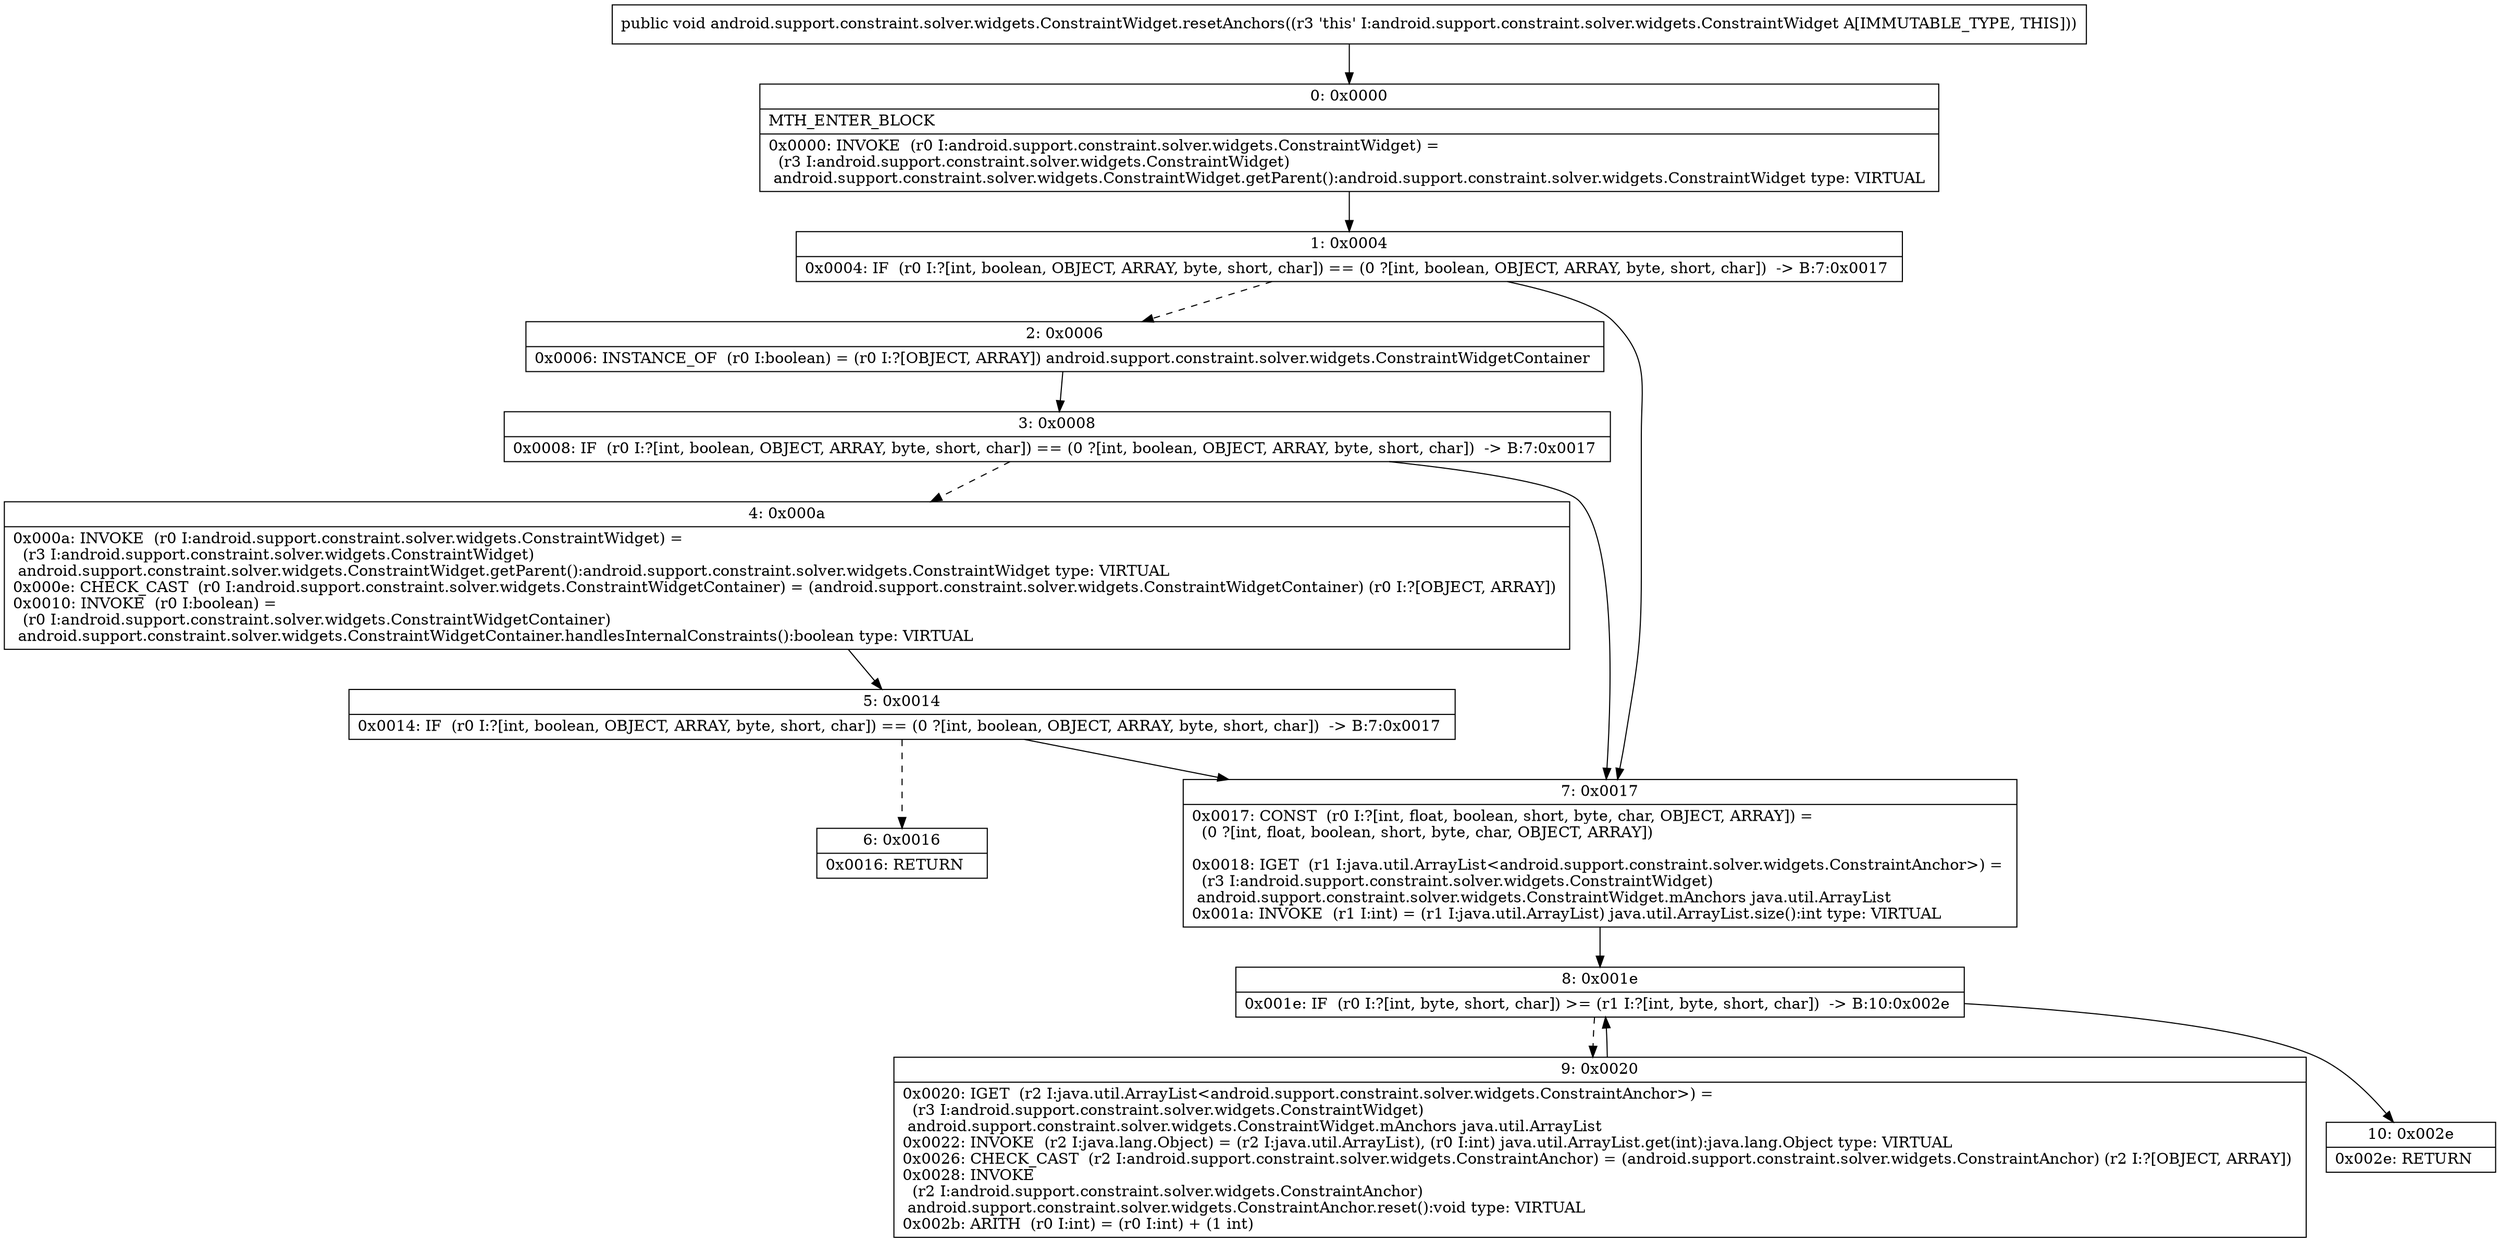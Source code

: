 digraph "CFG forandroid.support.constraint.solver.widgets.ConstraintWidget.resetAnchors()V" {
Node_0 [shape=record,label="{0\:\ 0x0000|MTH_ENTER_BLOCK\l|0x0000: INVOKE  (r0 I:android.support.constraint.solver.widgets.ConstraintWidget) = \l  (r3 I:android.support.constraint.solver.widgets.ConstraintWidget)\l android.support.constraint.solver.widgets.ConstraintWidget.getParent():android.support.constraint.solver.widgets.ConstraintWidget type: VIRTUAL \l}"];
Node_1 [shape=record,label="{1\:\ 0x0004|0x0004: IF  (r0 I:?[int, boolean, OBJECT, ARRAY, byte, short, char]) == (0 ?[int, boolean, OBJECT, ARRAY, byte, short, char])  \-\> B:7:0x0017 \l}"];
Node_2 [shape=record,label="{2\:\ 0x0006|0x0006: INSTANCE_OF  (r0 I:boolean) = (r0 I:?[OBJECT, ARRAY]) android.support.constraint.solver.widgets.ConstraintWidgetContainer \l}"];
Node_3 [shape=record,label="{3\:\ 0x0008|0x0008: IF  (r0 I:?[int, boolean, OBJECT, ARRAY, byte, short, char]) == (0 ?[int, boolean, OBJECT, ARRAY, byte, short, char])  \-\> B:7:0x0017 \l}"];
Node_4 [shape=record,label="{4\:\ 0x000a|0x000a: INVOKE  (r0 I:android.support.constraint.solver.widgets.ConstraintWidget) = \l  (r3 I:android.support.constraint.solver.widgets.ConstraintWidget)\l android.support.constraint.solver.widgets.ConstraintWidget.getParent():android.support.constraint.solver.widgets.ConstraintWidget type: VIRTUAL \l0x000e: CHECK_CAST  (r0 I:android.support.constraint.solver.widgets.ConstraintWidgetContainer) = (android.support.constraint.solver.widgets.ConstraintWidgetContainer) (r0 I:?[OBJECT, ARRAY]) \l0x0010: INVOKE  (r0 I:boolean) = \l  (r0 I:android.support.constraint.solver.widgets.ConstraintWidgetContainer)\l android.support.constraint.solver.widgets.ConstraintWidgetContainer.handlesInternalConstraints():boolean type: VIRTUAL \l}"];
Node_5 [shape=record,label="{5\:\ 0x0014|0x0014: IF  (r0 I:?[int, boolean, OBJECT, ARRAY, byte, short, char]) == (0 ?[int, boolean, OBJECT, ARRAY, byte, short, char])  \-\> B:7:0x0017 \l}"];
Node_6 [shape=record,label="{6\:\ 0x0016|0x0016: RETURN   \l}"];
Node_7 [shape=record,label="{7\:\ 0x0017|0x0017: CONST  (r0 I:?[int, float, boolean, short, byte, char, OBJECT, ARRAY]) = \l  (0 ?[int, float, boolean, short, byte, char, OBJECT, ARRAY])\l \l0x0018: IGET  (r1 I:java.util.ArrayList\<android.support.constraint.solver.widgets.ConstraintAnchor\>) = \l  (r3 I:android.support.constraint.solver.widgets.ConstraintWidget)\l android.support.constraint.solver.widgets.ConstraintWidget.mAnchors java.util.ArrayList \l0x001a: INVOKE  (r1 I:int) = (r1 I:java.util.ArrayList) java.util.ArrayList.size():int type: VIRTUAL \l}"];
Node_8 [shape=record,label="{8\:\ 0x001e|0x001e: IF  (r0 I:?[int, byte, short, char]) \>= (r1 I:?[int, byte, short, char])  \-\> B:10:0x002e \l}"];
Node_9 [shape=record,label="{9\:\ 0x0020|0x0020: IGET  (r2 I:java.util.ArrayList\<android.support.constraint.solver.widgets.ConstraintAnchor\>) = \l  (r3 I:android.support.constraint.solver.widgets.ConstraintWidget)\l android.support.constraint.solver.widgets.ConstraintWidget.mAnchors java.util.ArrayList \l0x0022: INVOKE  (r2 I:java.lang.Object) = (r2 I:java.util.ArrayList), (r0 I:int) java.util.ArrayList.get(int):java.lang.Object type: VIRTUAL \l0x0026: CHECK_CAST  (r2 I:android.support.constraint.solver.widgets.ConstraintAnchor) = (android.support.constraint.solver.widgets.ConstraintAnchor) (r2 I:?[OBJECT, ARRAY]) \l0x0028: INVOKE  \l  (r2 I:android.support.constraint.solver.widgets.ConstraintAnchor)\l android.support.constraint.solver.widgets.ConstraintAnchor.reset():void type: VIRTUAL \l0x002b: ARITH  (r0 I:int) = (r0 I:int) + (1 int) \l}"];
Node_10 [shape=record,label="{10\:\ 0x002e|0x002e: RETURN   \l}"];
MethodNode[shape=record,label="{public void android.support.constraint.solver.widgets.ConstraintWidget.resetAnchors((r3 'this' I:android.support.constraint.solver.widgets.ConstraintWidget A[IMMUTABLE_TYPE, THIS])) }"];
MethodNode -> Node_0;
Node_0 -> Node_1;
Node_1 -> Node_2[style=dashed];
Node_1 -> Node_7;
Node_2 -> Node_3;
Node_3 -> Node_4[style=dashed];
Node_3 -> Node_7;
Node_4 -> Node_5;
Node_5 -> Node_6[style=dashed];
Node_5 -> Node_7;
Node_7 -> Node_8;
Node_8 -> Node_9[style=dashed];
Node_8 -> Node_10;
Node_9 -> Node_8;
}

